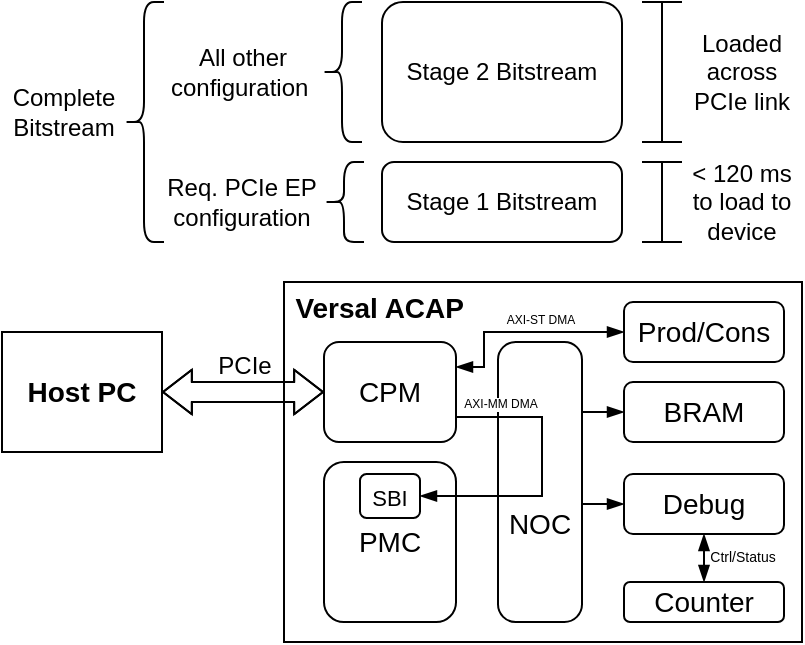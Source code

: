 <mxfile version="20.0.3" type="device"><diagram id="NMyAsitcrVUQhma-thph" name="Page-1"><mxGraphModel dx="948" dy="170" grid="1" gridSize="10" guides="1" tooltips="1" connect="1" arrows="1" fold="1" page="1" pageScale="1" pageWidth="500" pageHeight="75" math="0" shadow="0"><root><mxCell id="0"/><mxCell id="1" parent="0"/><mxCell id="s0-Jbh16jru5imCCtnIh-1" value="Stage 1 Bitstream" style="rounded=1;whiteSpace=wrap;html=1;" vertex="1" parent="1"><mxGeometry x="230" y="400" width="120" height="40" as="geometry"/></mxCell><mxCell id="s0-Jbh16jru5imCCtnIh-2" value="Stage 2 Bitstream" style="rounded=1;whiteSpace=wrap;html=1;" vertex="1" parent="1"><mxGeometry x="230" y="320" width="120" height="70" as="geometry"/></mxCell><mxCell id="s0-Jbh16jru5imCCtnIh-4" value="" style="shape=curlyBracket;whiteSpace=wrap;html=1;rounded=1;" vertex="1" parent="1"><mxGeometry x="101" y="320" width="20" height="120" as="geometry"/></mxCell><mxCell id="s0-Jbh16jru5imCCtnIh-5" value="" style="shape=crossbar;whiteSpace=wrap;html=1;rounded=1;direction=south;" vertex="1" parent="1"><mxGeometry x="360" y="400" width="20" height="40" as="geometry"/></mxCell><mxCell id="s0-Jbh16jru5imCCtnIh-7" value="&amp;lt; 120 ms to load to device" style="text;html=1;strokeColor=none;fillColor=none;align=center;verticalAlign=middle;whiteSpace=wrap;rounded=0;" vertex="1" parent="1"><mxGeometry x="380" y="405" width="60" height="30" as="geometry"/></mxCell><mxCell id="s0-Jbh16jru5imCCtnIh-9" value="Complete Bitstream" style="text;html=1;strokeColor=none;fillColor=none;align=center;verticalAlign=middle;whiteSpace=wrap;rounded=0;" vertex="1" parent="1"><mxGeometry x="41" y="360" width="60" height="30" as="geometry"/></mxCell><mxCell id="s0-Jbh16jru5imCCtnIh-10" value="" style="shape=curlyBracket;whiteSpace=wrap;html=1;rounded=1;" vertex="1" parent="1"><mxGeometry x="201" y="400" width="20" height="40" as="geometry"/></mxCell><mxCell id="s0-Jbh16jru5imCCtnIh-11" value="Req. PCIe EP configuration" style="text;html=1;strokeColor=none;fillColor=none;align=center;verticalAlign=middle;whiteSpace=wrap;rounded=0;" vertex="1" parent="1"><mxGeometry x="120" y="400" width="80" height="40" as="geometry"/></mxCell><mxCell id="s0-Jbh16jru5imCCtnIh-12" value="" style="shape=curlyBracket;whiteSpace=wrap;html=1;rounded=1;" vertex="1" parent="1"><mxGeometry x="200" y="320" width="20" height="70" as="geometry"/></mxCell><mxCell id="s0-Jbh16jru5imCCtnIh-13" value="All other configuration&amp;nbsp;" style="text;html=1;strokeColor=none;fillColor=none;align=center;verticalAlign=middle;whiteSpace=wrap;rounded=0;" vertex="1" parent="1"><mxGeometry x="120" y="335" width="81" height="40" as="geometry"/></mxCell><mxCell id="s0-Jbh16jru5imCCtnIh-14" value="" style="shape=crossbar;whiteSpace=wrap;html=1;rounded=1;direction=south;" vertex="1" parent="1"><mxGeometry x="360" y="320" width="20" height="70" as="geometry"/></mxCell><mxCell id="s0-Jbh16jru5imCCtnIh-15" value="Loaded across PCIe link" style="text;html=1;strokeColor=none;fillColor=none;align=center;verticalAlign=middle;whiteSpace=wrap;rounded=0;" vertex="1" parent="1"><mxGeometry x="380" y="340" width="60" height="30" as="geometry"/></mxCell><mxCell id="s0-Jbh16jru5imCCtnIh-16" value="Host PC" style="rounded=0;whiteSpace=wrap;html=1;fontStyle=1;fontSize=14;" vertex="1" parent="1"><mxGeometry x="40" y="485" width="80" height="60" as="geometry"/></mxCell><mxCell id="s0-Jbh16jru5imCCtnIh-17" value="Versal ACAP" style="rounded=0;whiteSpace=wrap;html=1;labelPosition=left;verticalLabelPosition=middle;align=right;verticalAlign=top;horizontal=1;spacing=0;spacingRight=-90;fontStyle=1;fontSize=14;" vertex="1" parent="1"><mxGeometry x="181" y="460" width="259" height="180" as="geometry"/></mxCell><mxCell id="s0-Jbh16jru5imCCtnIh-18" value="PCIe" style="shape=flexArrow;endArrow=classic;startArrow=classic;html=1;rounded=0;fontSize=12;exitX=1;exitY=0.5;exitDx=0;exitDy=0;startWidth=11.304;startSize=4.478;endWidth=11.304;endSize=4.478;labelPosition=center;verticalLabelPosition=top;align=center;verticalAlign=bottom;spacingTop=0;spacing=6;entryX=0;entryY=0.5;entryDx=0;entryDy=0;" edge="1" parent="1" source="s0-Jbh16jru5imCCtnIh-16" target="s0-Jbh16jru5imCCtnIh-19"><mxGeometry width="100" height="100" relative="1" as="geometry"><mxPoint x="91" y="720" as="sourcePoint"/><mxPoint x="161" y="540" as="targetPoint"/><Array as="points"><mxPoint x="161" y="515"/></Array></mxGeometry></mxCell><mxCell id="s0-Jbh16jru5imCCtnIh-30" value="AXI-ST DMA" style="edgeStyle=orthogonalEdgeStyle;rounded=0;orthogonalLoop=1;jettySize=auto;html=1;exitX=1;exitY=0.25;exitDx=0;exitDy=0;entryX=0;entryY=0.5;entryDx=0;entryDy=0;fontSize=6;spacing=6;spacingTop=-2;startArrow=blockThin;startFill=1;endArrow=blockThin;endFill=1;spacingLeft=-16;" edge="1" parent="1" source="s0-Jbh16jru5imCCtnIh-19" target="s0-Jbh16jru5imCCtnIh-33"><mxGeometry x="0.319" y="5" relative="1" as="geometry"><mxPoint x="391" y="507.5" as="targetPoint"/><Array as="points"><mxPoint x="281" y="503"/><mxPoint x="281" y="485"/></Array><mxPoint as="offset"/></mxGeometry></mxCell><mxCell id="s0-Jbh16jru5imCCtnIh-19" value="CPM" style="rounded=1;whiteSpace=wrap;html=1;fontSize=14;" vertex="1" parent="1"><mxGeometry x="201" y="490" width="66" height="50" as="geometry"/></mxCell><mxCell id="s0-Jbh16jru5imCCtnIh-23" value="NOC" style="rounded=1;whiteSpace=wrap;html=1;fontSize=14;rotation=0;spacingBottom=-41;arcSize=21;" vertex="1" parent="1"><mxGeometry x="288" y="490" width="42" height="140" as="geometry"/></mxCell><mxCell id="s0-Jbh16jru5imCCtnIh-41" value="Ctrl/Status" style="edgeStyle=orthogonalEdgeStyle;rounded=0;orthogonalLoop=1;jettySize=auto;html=1;exitX=0.5;exitY=0;exitDx=0;exitDy=0;entryX=0.5;entryY=1;entryDx=0;entryDy=0;fontSize=7;endArrow=blockThin;endFill=1;spacingLeft=37;startArrow=blockThin;startFill=1;" edge="1" parent="1" source="s0-Jbh16jru5imCCtnIh-24" target="s0-Jbh16jru5imCCtnIh-32"><mxGeometry relative="1" as="geometry"/></mxCell><mxCell id="s0-Jbh16jru5imCCtnIh-24" value="Counter" style="rounded=1;whiteSpace=wrap;html=1;fontSize=14;" vertex="1" parent="1"><mxGeometry x="351" y="610" width="80" height="20" as="geometry"/></mxCell><mxCell id="s0-Jbh16jru5imCCtnIh-27" value="PMC" style="rounded=1;whiteSpace=wrap;html=1;fontSize=14;" vertex="1" parent="1"><mxGeometry x="201" y="550" width="66" height="80" as="geometry"/></mxCell><mxCell id="s0-Jbh16jru5imCCtnIh-50" value="AXI-MM DMA" style="edgeStyle=elbowEdgeStyle;rounded=0;orthogonalLoop=1;jettySize=auto;html=1;exitX=1;exitY=0.5;exitDx=0;exitDy=0;entryX=1;entryY=0.75;entryDx=0;entryDy=0;labelBackgroundColor=default;fontSize=6;startArrow=blockThin;startFill=1;endArrow=none;endFill=0;spacingLeft=-43;jumpSize=6;startSize=6;sourcePerimeterSpacing=0;" edge="1" parent="1" source="s0-Jbh16jru5imCCtnIh-31" target="s0-Jbh16jru5imCCtnIh-19"><mxGeometry x="0.401" y="-7" relative="1" as="geometry"><Array as="points"><mxPoint x="310" y="550"/></Array><mxPoint as="offset"/></mxGeometry></mxCell><mxCell id="s0-Jbh16jru5imCCtnIh-31" value="&lt;font style=&quot;font-size: 11px;&quot;&gt;SBI&lt;/font&gt;" style="rounded=1;whiteSpace=wrap;html=1;fontSize=14;" vertex="1" parent="1"><mxGeometry x="219" y="556" width="30" height="22" as="geometry"/></mxCell><mxCell id="s0-Jbh16jru5imCCtnIh-44" style="edgeStyle=orthogonalEdgeStyle;rounded=0;orthogonalLoop=1;jettySize=auto;html=1;exitX=0;exitY=0.5;exitDx=0;exitDy=0;entryX=0.995;entryY=0.582;entryDx=0;entryDy=0;entryPerimeter=0;labelBackgroundColor=default;fontSize=7;startArrow=blockThin;startFill=1;endArrow=none;endFill=0;" edge="1" parent="1" source="s0-Jbh16jru5imCCtnIh-32" target="s0-Jbh16jru5imCCtnIh-23"><mxGeometry relative="1" as="geometry"/></mxCell><mxCell id="s0-Jbh16jru5imCCtnIh-32" value="Debug" style="rounded=1;whiteSpace=wrap;html=1;fontSize=14;" vertex="1" parent="1"><mxGeometry x="351" y="556" width="80" height="30" as="geometry"/></mxCell><mxCell id="s0-Jbh16jru5imCCtnIh-33" value="Prod/Cons" style="rounded=1;whiteSpace=wrap;html=1;fontSize=14;" vertex="1" parent="1"><mxGeometry x="351" y="470" width="80" height="30" as="geometry"/></mxCell><mxCell id="s0-Jbh16jru5imCCtnIh-52" style="edgeStyle=elbowEdgeStyle;rounded=0;jumpSize=6;orthogonalLoop=1;jettySize=auto;html=1;exitX=0;exitY=0.5;exitDx=0;exitDy=0;entryX=1;entryY=0.25;entryDx=0;entryDy=0;labelBackgroundColor=default;fontSize=6;startArrow=blockThin;startFill=1;endArrow=none;endFill=0;startSize=6;sourcePerimeterSpacing=0;" edge="1" parent="1" source="s0-Jbh16jru5imCCtnIh-34" target="s0-Jbh16jru5imCCtnIh-23"><mxGeometry relative="1" as="geometry"/></mxCell><mxCell id="s0-Jbh16jru5imCCtnIh-34" value="BRAM" style="rounded=1;whiteSpace=wrap;html=1;fontSize=14;" vertex="1" parent="1"><mxGeometry x="351" y="510" width="80" height="30" as="geometry"/></mxCell></root></mxGraphModel></diagram></mxfile>